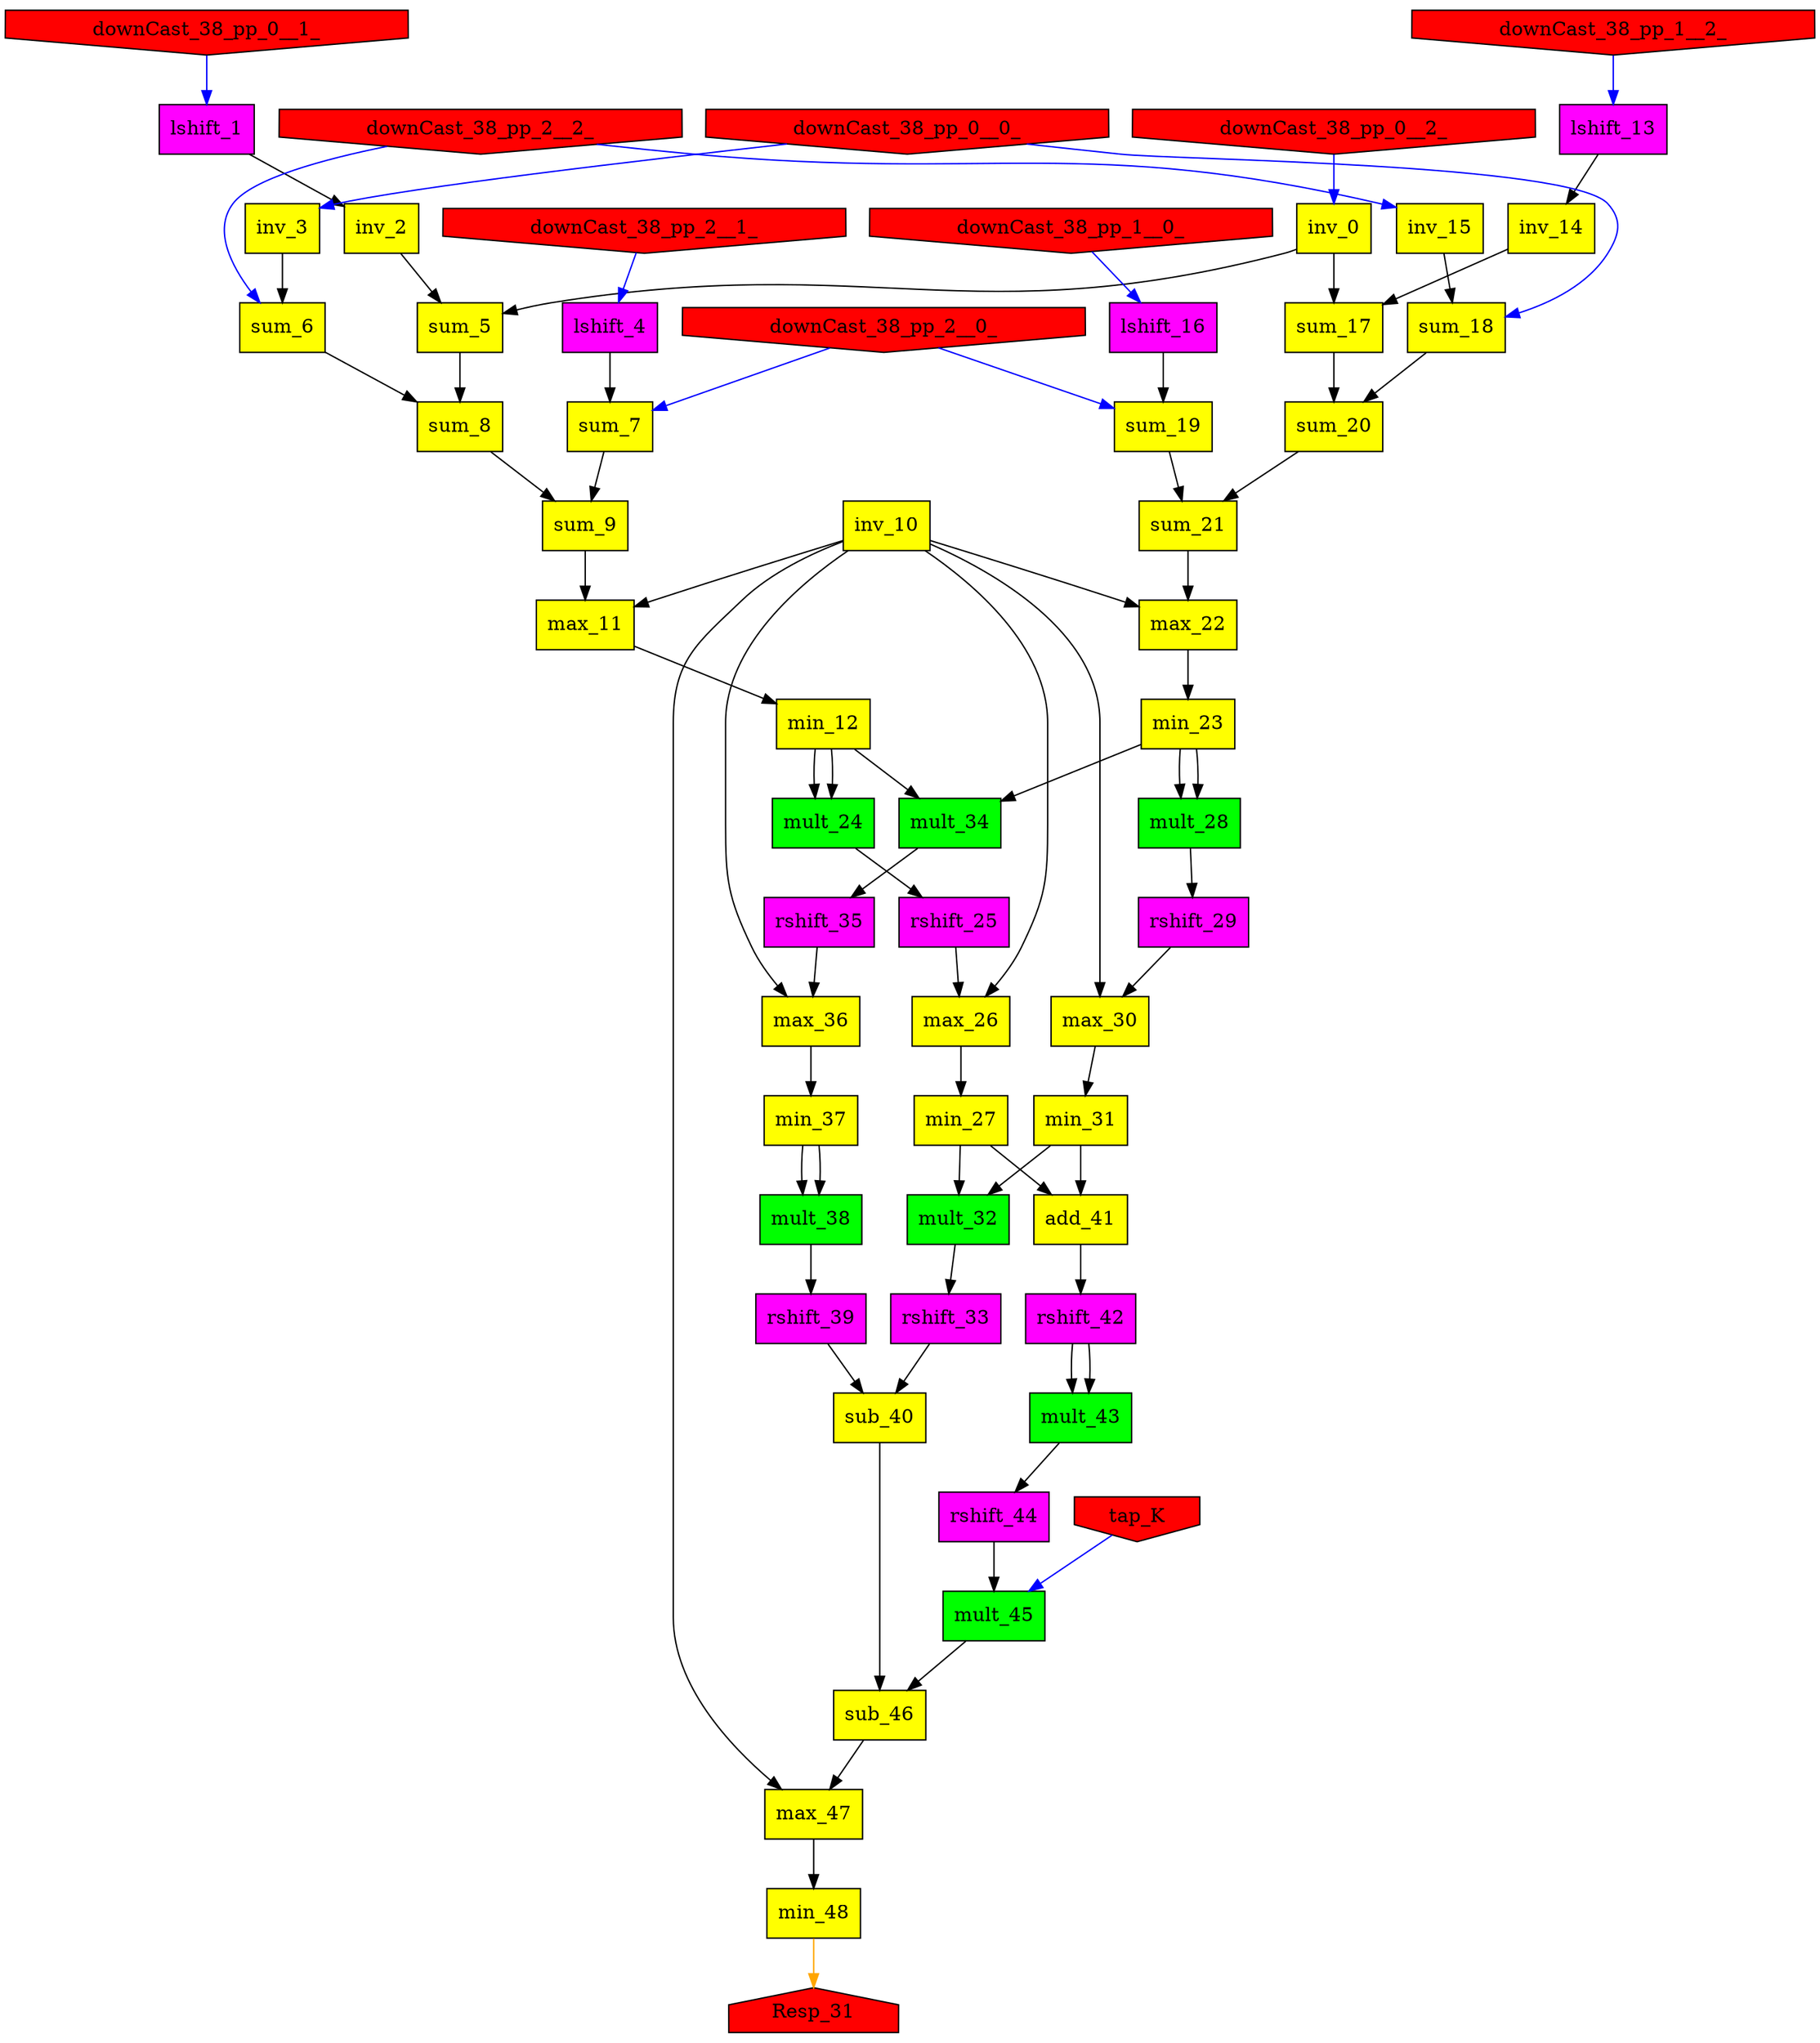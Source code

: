 digraph Resp_5_reduce {
{
node [shape=box style=filled]
inv_0 [fillcolor=yellow]
lshift_1 [fillcolor=magenta]
inv_2 [fillcolor=yellow]
inv_3 [fillcolor=yellow]
lshift_4 [fillcolor=magenta]
sum_5 [fillcolor=yellow]
sum_6 [fillcolor=yellow]
sum_7 [fillcolor=yellow]
sum_8 [fillcolor=yellow]
sum_9 [fillcolor=yellow]
inv_10 [fillcolor=yellow]
max_11 [fillcolor=yellow]
min_12 [fillcolor=yellow]
lshift_13 [fillcolor=magenta]
inv_14 [fillcolor=yellow]
inv_15 [fillcolor=yellow]
lshift_16 [fillcolor=magenta]
sum_17 [fillcolor=yellow]
sum_18 [fillcolor=yellow]
sum_19 [fillcolor=yellow]
sum_20 [fillcolor=yellow]
sum_21 [fillcolor=yellow]
max_22 [fillcolor=yellow]
min_23 [fillcolor=yellow]
mult_24 [fillcolor=green]
rshift_25 [fillcolor=magenta]
max_26 [fillcolor=yellow]
min_27 [fillcolor=yellow]
mult_28 [fillcolor=green]
rshift_29 [fillcolor=magenta]
max_30 [fillcolor=yellow]
min_31 [fillcolor=yellow]
mult_32 [fillcolor=green]
rshift_33 [fillcolor=magenta]
mult_34 [fillcolor=green]
rshift_35 [fillcolor=magenta]
max_36 [fillcolor=yellow]
min_37 [fillcolor=yellow]
mult_38 [fillcolor=green]
rshift_39 [fillcolor=magenta]
sub_40 [fillcolor=yellow]
add_41 [fillcolor=yellow]
rshift_42 [fillcolor=magenta]
mult_43 [fillcolor=green]
rshift_44 [fillcolor=magenta]
mult_45 [fillcolor=green]
sub_46 [fillcolor=yellow]
max_47 [fillcolor=yellow]
min_48 [fillcolor=yellow]
downCast_38_pp_1__2_  [fillcolor=red shape=invhouse]
downCast_38_pp_0__0_  [fillcolor=red shape=invhouse]
tap_K  [fillcolor=red shape=invhouse]
downCast_38_pp_0__1_  [fillcolor=red shape=invhouse]
downCast_38_pp_2__2_  [fillcolor=red shape=invhouse]
downCast_38_pp_2__1_  [fillcolor=red shape=invhouse]
downCast_38_pp_0__2_  [fillcolor=red shape=invhouse]
downCast_38_pp_1__0_  [fillcolor=red shape=invhouse]
downCast_38_pp_2__0_  [fillcolor=red shape=invhouse]
Resp_31  [fillcolor=red shape=house]
}
inv_0->sum_5;
inv_0->sum_17;
downCast_38_pp_0__2_->inv_0[color="blue"];
lshift_1->inv_2;
downCast_38_pp_0__1_->lshift_1[color="blue"];
inv_2->sum_5;
inv_3->sum_6;
downCast_38_pp_0__0_->inv_3[color="blue"];
lshift_4->sum_7;
downCast_38_pp_2__1_->lshift_4[color="blue"];
sum_5->sum_8;
sum_6->sum_8;
downCast_38_pp_2__2_->sum_6[color="blue"];
sum_7->sum_9;
downCast_38_pp_2__0_->sum_7[color="blue"];
sum_8->sum_9;
sum_9->max_11;
inv_10->max_11;
inv_10->max_22;
inv_10->max_26;
inv_10->max_30;
inv_10->max_36;
inv_10->max_47;
max_11->min_12;
min_12->mult_24;
min_12->mult_24;
min_12->mult_34;
lshift_13->inv_14;
downCast_38_pp_1__2_->lshift_13[color="blue"];
inv_14->sum_17;
inv_15->sum_18;
downCast_38_pp_2__2_->inv_15[color="blue"];
lshift_16->sum_19;
downCast_38_pp_1__0_->lshift_16[color="blue"];
sum_17->sum_20;
sum_18->sum_20;
downCast_38_pp_0__0_->sum_18[color="blue"];
sum_19->sum_21;
downCast_38_pp_2__0_->sum_19[color="blue"];
sum_20->sum_21;
sum_21->max_22;
max_22->min_23;
min_23->mult_28;
min_23->mult_28;
min_23->mult_34;
mult_24->rshift_25;
rshift_25->max_26;
max_26->min_27;
min_27->mult_32;
min_27->add_41;
mult_28->rshift_29;
rshift_29->max_30;
max_30->min_31;
min_31->mult_32;
min_31->add_41;
mult_32->rshift_33;
rshift_33->sub_40;
mult_34->rshift_35;
rshift_35->max_36;
max_36->min_37;
min_37->mult_38;
min_37->mult_38;
mult_38->rshift_39;
rshift_39->sub_40;
sub_40->sub_46;
add_41->rshift_42;
rshift_42->mult_43;
rshift_42->mult_43;
mult_43->rshift_44;
rshift_44->mult_45;
mult_45->sub_46;
tap_K->mult_45[color="blue"];
sub_46->max_47;
max_47->min_48;
min_48->Resp_31[color="orange"];
}
